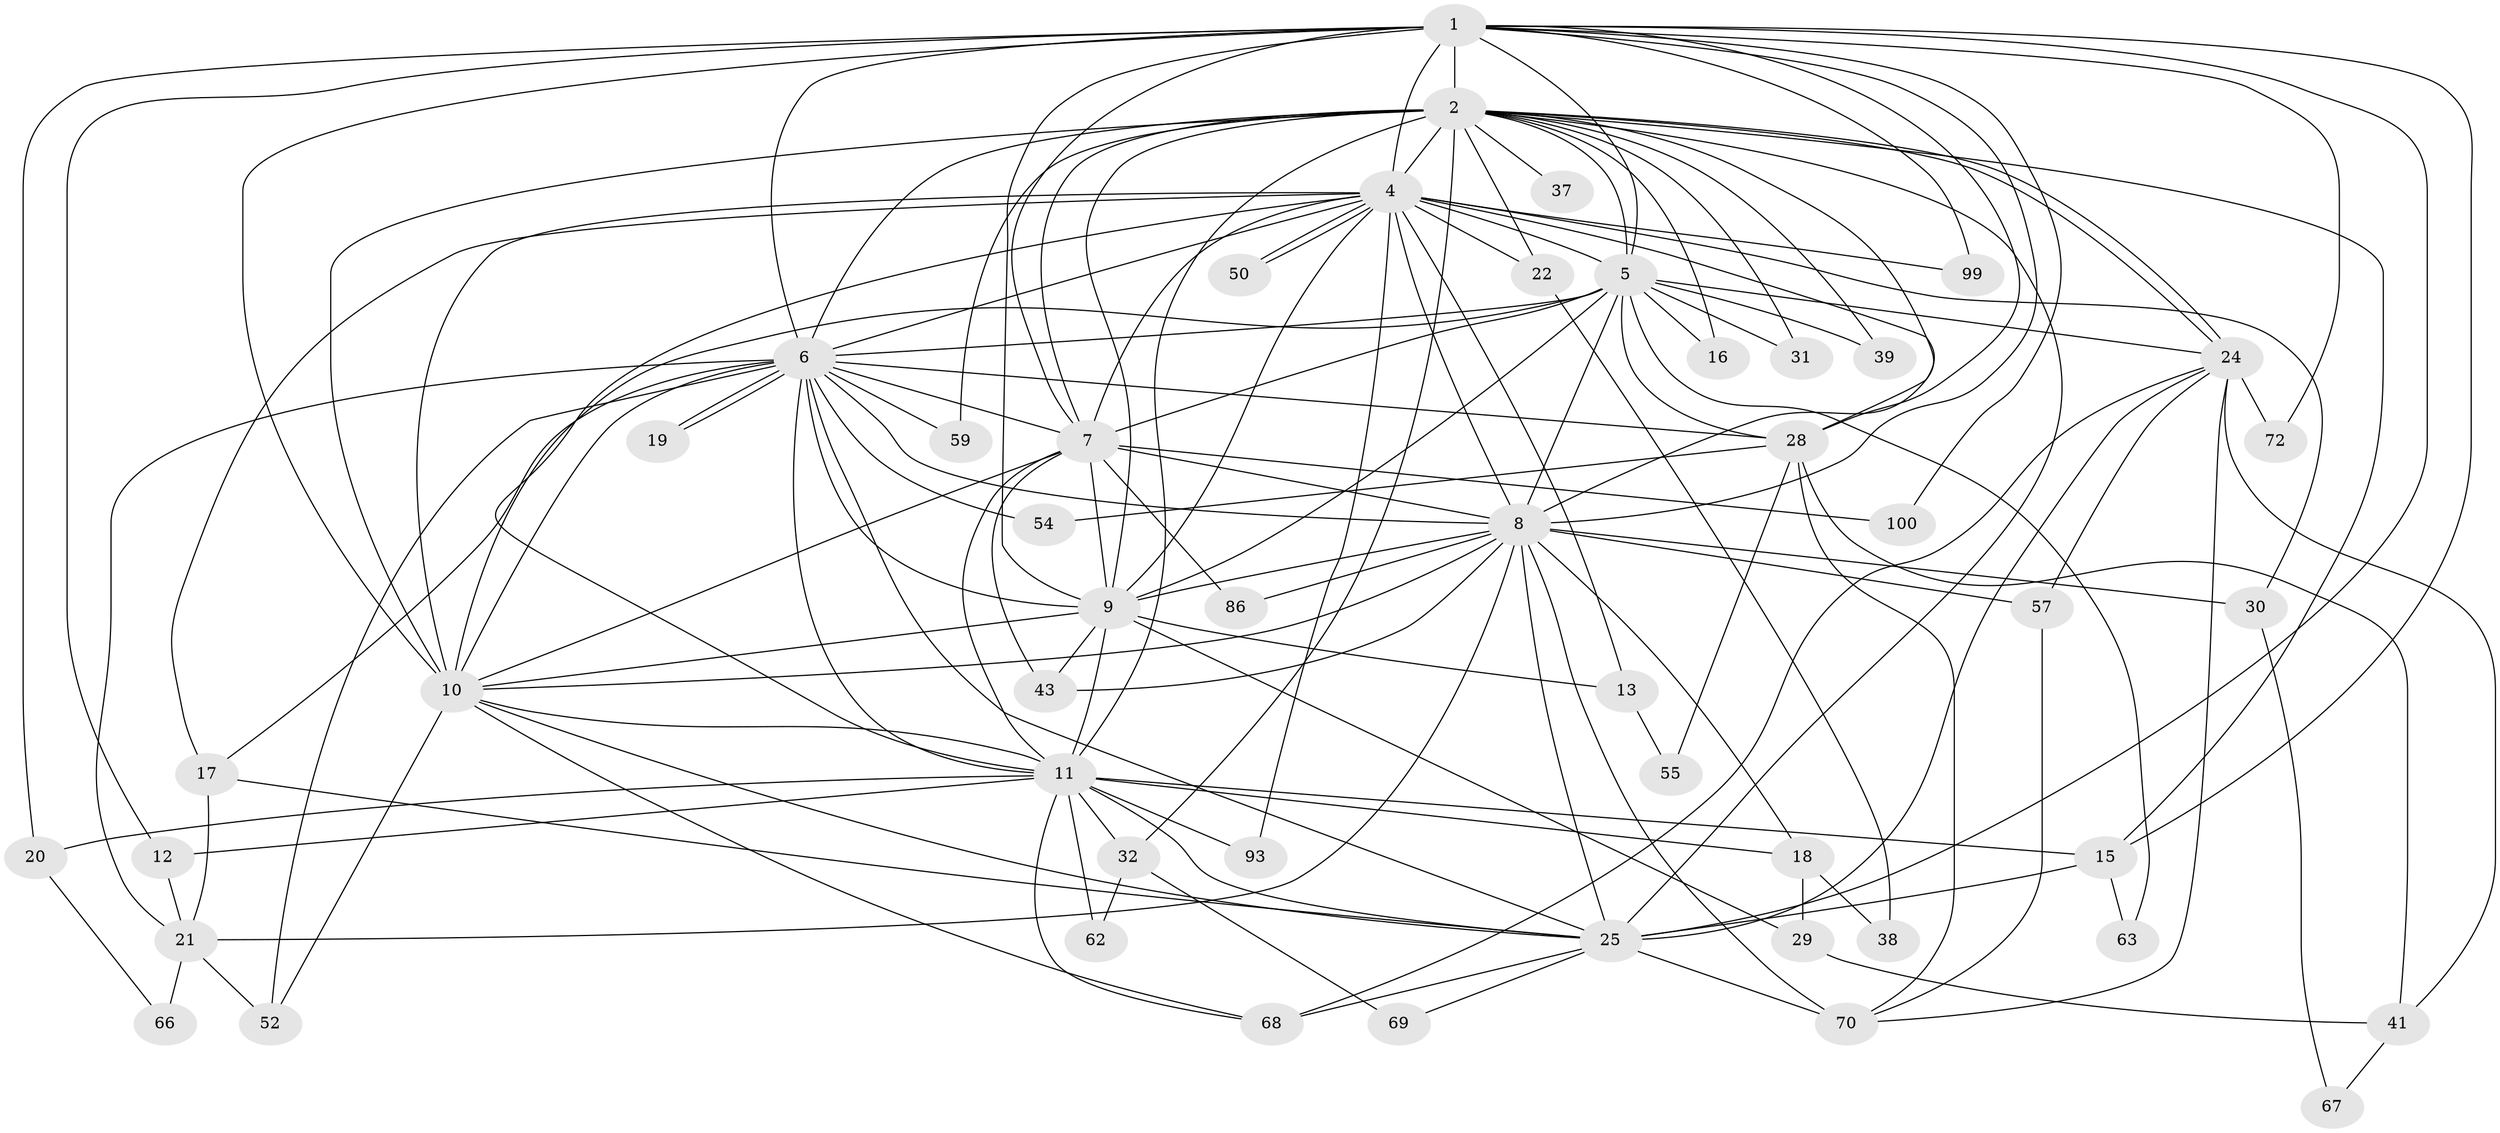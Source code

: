 // original degree distribution, {19: 0.03, 18: 0.01, 20: 0.01, 22: 0.01, 13: 0.01, 17: 0.02, 14: 0.01, 16: 0.01, 3: 0.2, 5: 0.05, 4: 0.1, 2: 0.51, 10: 0.02, 9: 0.01}
// Generated by graph-tools (version 1.1) at 2025/13/03/09/25 04:13:48]
// undirected, 50 vertices, 142 edges
graph export_dot {
graph [start="1"]
  node [color=gray90,style=filled];
  1 [super="+65"];
  2 [super="+3+94+35+36+23"];
  4 [super="+58+47"];
  5 [super="+26+56"];
  6 [super="+79+75+51+96"];
  7 [super="+14"];
  8;
  9;
  10 [super="+40+61+85"];
  11 [super="+44"];
  12;
  13;
  15 [super="+71"];
  16;
  17;
  18 [super="+78"];
  19;
  20;
  21 [super="+49"];
  22;
  24;
  25 [super="+64+34+73+46+42"];
  28 [super="+33"];
  29;
  30;
  31 [super="+45"];
  32;
  37;
  38;
  39;
  41 [super="+48"];
  43 [super="+82"];
  50;
  52 [super="+98"];
  54;
  55;
  57 [super="+80"];
  59;
  62;
  63;
  66;
  67;
  68 [super="+91"];
  69;
  70 [super="+95+74"];
  72;
  86;
  93;
  99;
  100;
  1 -- 2 [weight=2];
  1 -- 4;
  1 -- 5;
  1 -- 6;
  1 -- 7 [weight=2];
  1 -- 8;
  1 -- 9;
  1 -- 10 [weight=2];
  1 -- 12;
  1 -- 15;
  1 -- 20;
  1 -- 28;
  1 -- 72;
  1 -- 99;
  1 -- 100;
  1 -- 25;
  2 -- 4 [weight=4];
  2 -- 5 [weight=3];
  2 -- 6 [weight=2];
  2 -- 7 [weight=3];
  2 -- 8 [weight=2];
  2 -- 9 [weight=3];
  2 -- 10 [weight=3];
  2 -- 22 [weight=2];
  2 -- 24 [weight=2];
  2 -- 24;
  2 -- 31;
  2 -- 16;
  2 -- 32;
  2 -- 37;
  2 -- 59;
  2 -- 25 [weight=2];
  2 -- 39;
  2 -- 11;
  2 -- 15;
  4 -- 5;
  4 -- 6 [weight=2];
  4 -- 7 [weight=2];
  4 -- 8;
  4 -- 9;
  4 -- 10;
  4 -- 13;
  4 -- 17;
  4 -- 22;
  4 -- 30;
  4 -- 50;
  4 -- 50;
  4 -- 93;
  4 -- 99;
  4 -- 28;
  4 -- 11;
  5 -- 6;
  5 -- 7;
  5 -- 8;
  5 -- 9;
  5 -- 10;
  5 -- 16 [weight=2];
  5 -- 28 [weight=2];
  5 -- 31 [weight=2];
  5 -- 39;
  5 -- 63;
  5 -- 24;
  6 -- 7 [weight=2];
  6 -- 8;
  6 -- 9;
  6 -- 10;
  6 -- 11 [weight=2];
  6 -- 17;
  6 -- 19;
  6 -- 19;
  6 -- 54;
  6 -- 59;
  6 -- 21;
  6 -- 52;
  6 -- 25;
  6 -- 28;
  7 -- 8;
  7 -- 9;
  7 -- 10;
  7 -- 86;
  7 -- 43;
  7 -- 11 [weight=2];
  7 -- 100;
  8 -- 9;
  8 -- 10;
  8 -- 18;
  8 -- 25;
  8 -- 30;
  8 -- 43;
  8 -- 57;
  8 -- 70;
  8 -- 86;
  8 -- 21;
  9 -- 10;
  9 -- 11;
  9 -- 13;
  9 -- 29;
  9 -- 43;
  10 -- 25;
  10 -- 52;
  10 -- 68;
  10 -- 11 [weight=2];
  11 -- 12;
  11 -- 15;
  11 -- 18 [weight=2];
  11 -- 20;
  11 -- 32;
  11 -- 62;
  11 -- 68;
  11 -- 93;
  11 -- 25;
  12 -- 21;
  13 -- 55;
  15 -- 63;
  15 -- 25;
  17 -- 21;
  17 -- 25;
  18 -- 29;
  18 -- 38;
  20 -- 66;
  21 -- 66;
  21 -- 52;
  22 -- 38;
  24 -- 25;
  24 -- 41;
  24 -- 57;
  24 -- 72;
  24 -- 70;
  24 -- 68;
  25 -- 68;
  25 -- 69;
  25 -- 70 [weight=2];
  28 -- 54;
  28 -- 55;
  28 -- 41;
  28 -- 70;
  29 -- 41;
  30 -- 67;
  32 -- 62;
  32 -- 69;
  41 -- 67;
  57 -- 70;
}
